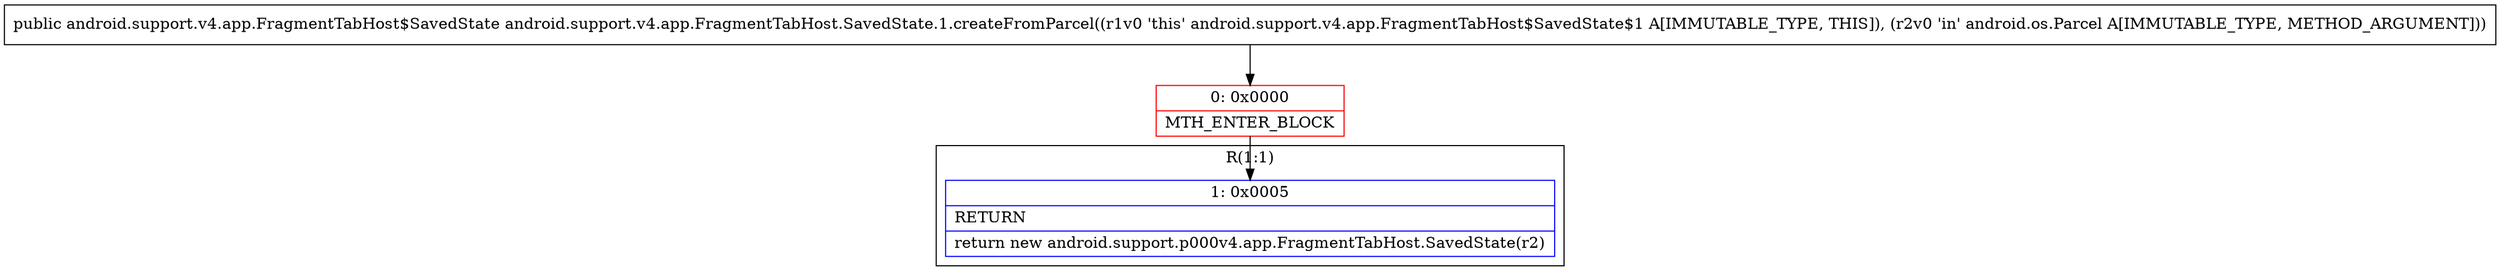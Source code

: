 digraph "CFG forandroid.support.v4.app.FragmentTabHost.SavedState.1.createFromParcel(Landroid\/os\/Parcel;)Landroid\/support\/v4\/app\/FragmentTabHost$SavedState;" {
subgraph cluster_Region_2080746077 {
label = "R(1:1)";
node [shape=record,color=blue];
Node_1 [shape=record,label="{1\:\ 0x0005|RETURN\l|return new android.support.p000v4.app.FragmentTabHost.SavedState(r2)\l}"];
}
Node_0 [shape=record,color=red,label="{0\:\ 0x0000|MTH_ENTER_BLOCK\l}"];
MethodNode[shape=record,label="{public android.support.v4.app.FragmentTabHost$SavedState android.support.v4.app.FragmentTabHost.SavedState.1.createFromParcel((r1v0 'this' android.support.v4.app.FragmentTabHost$SavedState$1 A[IMMUTABLE_TYPE, THIS]), (r2v0 'in' android.os.Parcel A[IMMUTABLE_TYPE, METHOD_ARGUMENT])) }"];
MethodNode -> Node_0;
Node_0 -> Node_1;
}

